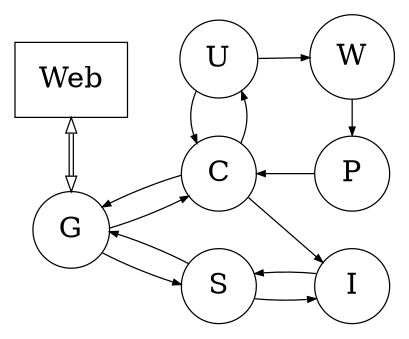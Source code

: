 digraph G {
    rankdir = LR;
    size="4,4";
    graph [pad = "0.1", ranksep = "0.35", nodesep = "0.25"];
    node [shape = circle, penwidth = 0.6];
    edge [arrowhead = normal, arrowsize = 0.4];

    Web [shape = "box"];

    G -> C -> G [penwidth = 0.6];   // REST retrieval of DB
    G -> S -> G [penwidth = 0.6];   // REST retrieval from searcher
    C -> U -> C [penwidth = 0.6];   // test for update interval
    U -> W      [penwidth = 0.6];   // download job
    C -> I      [penwidth = 0.6];   // update index
    S -> I -> S [penwidth = 0.6];   // search index
    W -> P -> C [penwidth = 0.6];   // download-parse-update
    P -> I      [style="invis"];    // ensure desired node alignment 
    Web -> G [minlen = "2.5", dir = "both", constraint = false, penwidth = 0.6, color = "black:black", arrowhead = empty, arrowtail = empty, arrowsize = 0.75];

    // constraints to style the graph
    { rank=same; G Web }
    { rank=same; U C S }
    { rank=same; W P I }
}